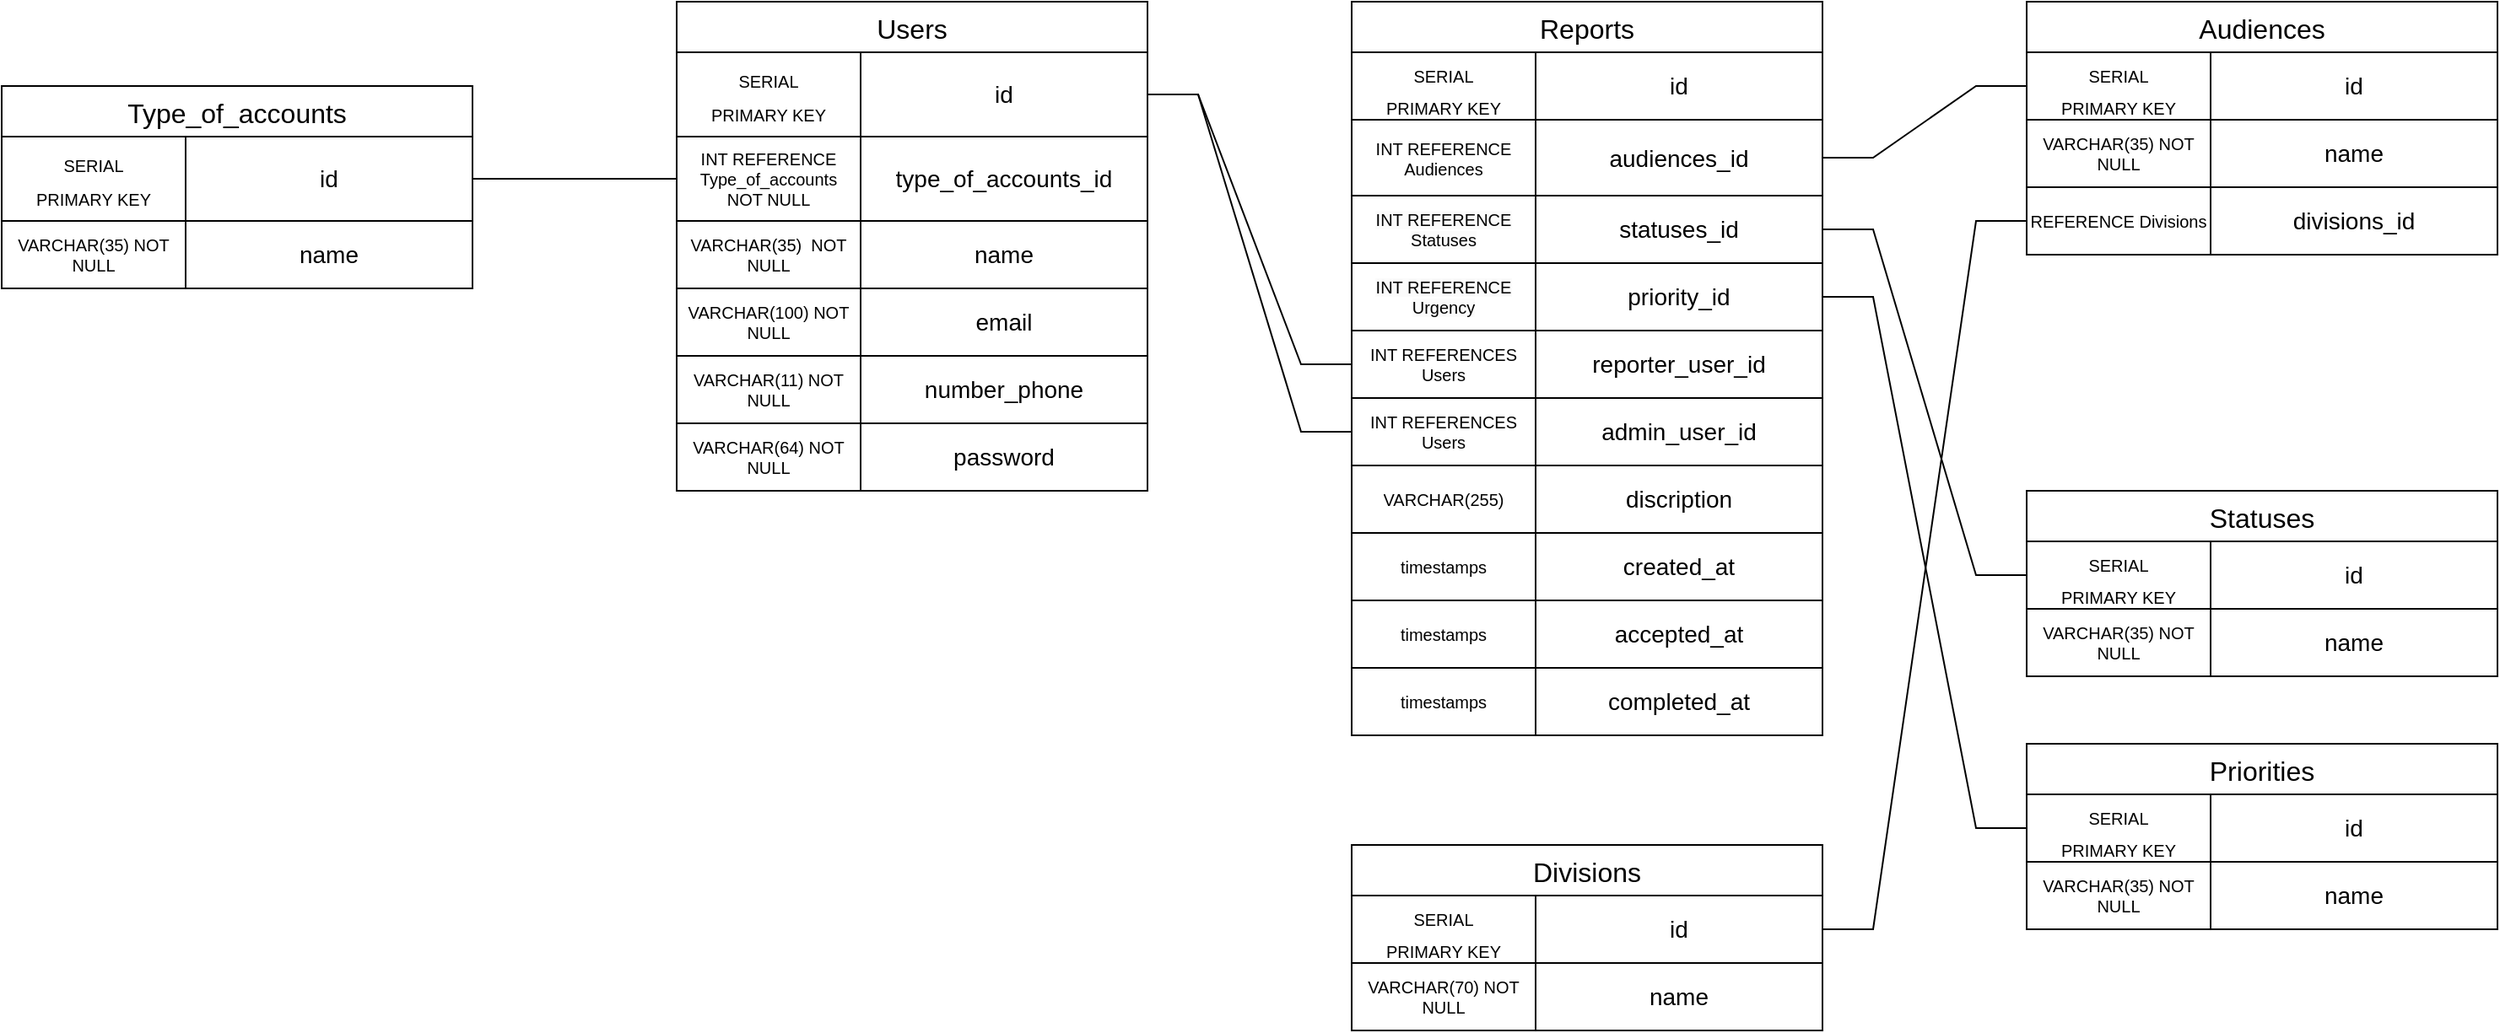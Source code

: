 <mxfile version="24.2.3" type="github">
  <diagram name="Страница — 1" id="AeDL3vrudHblcF59rY4D">
    <mxGraphModel dx="2074" dy="642" grid="1" gridSize="10" guides="1" tooltips="1" connect="1" arrows="1" fold="1" page="1" pageScale="1" pageWidth="827" pageHeight="1169" math="0" shadow="0">
      <root>
        <mxCell id="0" />
        <mxCell id="1" parent="0" />
        <mxCell id="akce31rGvGXA0X8LdyNU-5" value="Users" style="shape=table;startSize=30;container=1;collapsible=0;childLayout=tableLayout;strokeColor=default;fontSize=16;" parent="1" vertex="1">
          <mxGeometry x="-360" y="120" width="279" height="290" as="geometry" />
        </mxCell>
        <mxCell id="akce31rGvGXA0X8LdyNU-6" value="" style="shape=tableRow;horizontal=0;startSize=0;swimlaneHead=0;swimlaneBody=0;strokeColor=inherit;top=0;left=0;bottom=0;right=0;collapsible=0;dropTarget=0;fillColor=none;points=[[0,0.5],[1,0.5]];portConstraint=eastwest;fontSize=16;" parent="akce31rGvGXA0X8LdyNU-5" vertex="1">
          <mxGeometry y="30" width="279" height="50" as="geometry" />
        </mxCell>
        <mxCell id="akce31rGvGXA0X8LdyNU-7" value="&lt;font style=&quot;font-size: 10px;&quot;&gt;SERIAL&lt;/font&gt;&lt;div&gt;&lt;font style=&quot;font-size: 10px;&quot;&gt;PRIMARY KEY&lt;/font&gt;&lt;/div&gt;" style="shape=partialRectangle;html=1;whiteSpace=wrap;connectable=0;strokeColor=inherit;overflow=hidden;fillColor=none;top=0;left=0;bottom=0;right=0;pointerEvents=1;fontSize=16;verticalAlign=middle;" parent="akce31rGvGXA0X8LdyNU-6" vertex="1">
          <mxGeometry width="109" height="50" as="geometry">
            <mxRectangle width="109" height="50" as="alternateBounds" />
          </mxGeometry>
        </mxCell>
        <mxCell id="akce31rGvGXA0X8LdyNU-8" value="&lt;font style=&quot;font-size: 14px;&quot;&gt;id&lt;/font&gt;" style="shape=partialRectangle;html=1;whiteSpace=wrap;connectable=0;strokeColor=inherit;overflow=hidden;fillColor=none;top=0;left=0;bottom=0;right=0;pointerEvents=1;fontSize=14;" parent="akce31rGvGXA0X8LdyNU-6" vertex="1">
          <mxGeometry x="109" width="170" height="50" as="geometry">
            <mxRectangle width="170" height="50" as="alternateBounds" />
          </mxGeometry>
        </mxCell>
        <mxCell id="akce31rGvGXA0X8LdyNU-18" style="shape=tableRow;horizontal=0;startSize=0;swimlaneHead=0;swimlaneBody=0;strokeColor=inherit;top=0;left=0;bottom=0;right=0;collapsible=0;dropTarget=0;fillColor=none;points=[[0,0.5],[1,0.5]];portConstraint=eastwest;fontSize=16;" parent="akce31rGvGXA0X8LdyNU-5" vertex="1">
          <mxGeometry y="80" width="279" height="50" as="geometry" />
        </mxCell>
        <mxCell id="akce31rGvGXA0X8LdyNU-19" value="INT REFERENCE Type_of_accounts&lt;div&gt;NOT NULL&lt;/div&gt;" style="shape=partialRectangle;html=1;whiteSpace=wrap;connectable=0;strokeColor=inherit;overflow=hidden;fillColor=none;top=0;left=0;bottom=0;right=0;pointerEvents=1;fontSize=10;align=center;verticalAlign=middle;fontFamily=Helvetica;fontColor=default;" parent="akce31rGvGXA0X8LdyNU-18" vertex="1">
          <mxGeometry width="109" height="50" as="geometry">
            <mxRectangle width="109" height="50" as="alternateBounds" />
          </mxGeometry>
        </mxCell>
        <mxCell id="akce31rGvGXA0X8LdyNU-20" value="type_of_accounts_id" style="shape=partialRectangle;html=1;whiteSpace=wrap;connectable=0;strokeColor=inherit;overflow=hidden;fillColor=none;top=0;left=0;bottom=0;right=0;pointerEvents=1;fontSize=14;" parent="akce31rGvGXA0X8LdyNU-18" vertex="1">
          <mxGeometry x="109" width="170" height="50" as="geometry">
            <mxRectangle width="170" height="50" as="alternateBounds" />
          </mxGeometry>
        </mxCell>
        <mxCell id="akce31rGvGXA0X8LdyNU-10" value="" style="shape=tableRow;horizontal=0;startSize=0;swimlaneHead=0;swimlaneBody=0;strokeColor=inherit;top=0;left=0;bottom=0;right=0;collapsible=0;dropTarget=0;fillColor=none;points=[[0,0.5],[1,0.5]];portConstraint=eastwest;fontSize=10;" parent="akce31rGvGXA0X8LdyNU-5" vertex="1">
          <mxGeometry y="130" width="279" height="40" as="geometry" />
        </mxCell>
        <mxCell id="akce31rGvGXA0X8LdyNU-11" value="VARCHAR(35)&amp;nbsp; NOT NULL" style="shape=partialRectangle;html=1;whiteSpace=wrap;connectable=0;strokeColor=inherit;overflow=hidden;fillColor=none;top=0;left=0;bottom=0;right=0;pointerEvents=1;fontSize=10;" parent="akce31rGvGXA0X8LdyNU-10" vertex="1">
          <mxGeometry width="109" height="40" as="geometry">
            <mxRectangle width="109" height="40" as="alternateBounds" />
          </mxGeometry>
        </mxCell>
        <mxCell id="akce31rGvGXA0X8LdyNU-12" value="name" style="shape=partialRectangle;html=1;whiteSpace=wrap;connectable=0;strokeColor=inherit;overflow=hidden;fillColor=none;top=0;left=0;bottom=0;right=0;pointerEvents=1;fontSize=14;" parent="akce31rGvGXA0X8LdyNU-10" vertex="1">
          <mxGeometry x="109" width="170" height="40" as="geometry">
            <mxRectangle width="170" height="40" as="alternateBounds" />
          </mxGeometry>
        </mxCell>
        <mxCell id="akce31rGvGXA0X8LdyNU-14" value="" style="shape=tableRow;horizontal=0;startSize=0;swimlaneHead=0;swimlaneBody=0;strokeColor=inherit;top=0;left=0;bottom=0;right=0;collapsible=0;dropTarget=0;fillColor=none;points=[[0,0.5],[1,0.5]];portConstraint=eastwest;fontSize=16;" parent="akce31rGvGXA0X8LdyNU-5" vertex="1">
          <mxGeometry y="170" width="279" height="40" as="geometry" />
        </mxCell>
        <mxCell id="akce31rGvGXA0X8LdyNU-15" value="VARCHAR(100) NOT NULL" style="shape=partialRectangle;html=1;whiteSpace=wrap;connectable=0;strokeColor=inherit;overflow=hidden;fillColor=none;top=0;left=0;bottom=0;right=0;pointerEvents=1;fontSize=10;" parent="akce31rGvGXA0X8LdyNU-14" vertex="1">
          <mxGeometry width="109" height="40" as="geometry">
            <mxRectangle width="109" height="40" as="alternateBounds" />
          </mxGeometry>
        </mxCell>
        <mxCell id="akce31rGvGXA0X8LdyNU-16" value="email" style="shape=partialRectangle;html=1;whiteSpace=wrap;connectable=0;strokeColor=inherit;overflow=hidden;fillColor=none;top=0;left=0;bottom=0;right=0;pointerEvents=1;fontSize=14;" parent="akce31rGvGXA0X8LdyNU-14" vertex="1">
          <mxGeometry x="109" width="170" height="40" as="geometry">
            <mxRectangle width="170" height="40" as="alternateBounds" />
          </mxGeometry>
        </mxCell>
        <mxCell id="5ynoYh7fdQFg8z9_uukX-14" style="shape=tableRow;horizontal=0;startSize=0;swimlaneHead=0;swimlaneBody=0;strokeColor=inherit;top=0;left=0;bottom=0;right=0;collapsible=0;dropTarget=0;fillColor=none;points=[[0,0.5],[1,0.5]];portConstraint=eastwest;fontSize=16;" vertex="1" parent="akce31rGvGXA0X8LdyNU-5">
          <mxGeometry y="210" width="279" height="40" as="geometry" />
        </mxCell>
        <mxCell id="5ynoYh7fdQFg8z9_uukX-15" value="VARCHAR(11) NOT NULL" style="shape=partialRectangle;html=1;whiteSpace=wrap;connectable=0;strokeColor=inherit;overflow=hidden;fillColor=none;top=0;left=0;bottom=0;right=0;pointerEvents=1;fontSize=10;" vertex="1" parent="5ynoYh7fdQFg8z9_uukX-14">
          <mxGeometry width="109" height="40" as="geometry">
            <mxRectangle width="109" height="40" as="alternateBounds" />
          </mxGeometry>
        </mxCell>
        <mxCell id="5ynoYh7fdQFg8z9_uukX-16" value="number_phone" style="shape=partialRectangle;html=1;whiteSpace=wrap;connectable=0;strokeColor=inherit;overflow=hidden;fillColor=none;top=0;left=0;bottom=0;right=0;pointerEvents=1;fontSize=14;" vertex="1" parent="5ynoYh7fdQFg8z9_uukX-14">
          <mxGeometry x="109" width="170" height="40" as="geometry">
            <mxRectangle width="170" height="40" as="alternateBounds" />
          </mxGeometry>
        </mxCell>
        <mxCell id="akce31rGvGXA0X8LdyNU-21" style="shape=tableRow;horizontal=0;startSize=0;swimlaneHead=0;swimlaneBody=0;strokeColor=inherit;top=0;left=0;bottom=0;right=0;collapsible=0;dropTarget=0;fillColor=none;points=[[0,0.5],[1,0.5]];portConstraint=eastwest;fontSize=16;" parent="akce31rGvGXA0X8LdyNU-5" vertex="1">
          <mxGeometry y="250" width="279" height="40" as="geometry" />
        </mxCell>
        <mxCell id="akce31rGvGXA0X8LdyNU-22" value="VARCHAR(64) NOT NULL" style="shape=partialRectangle;html=1;whiteSpace=wrap;connectable=0;strokeColor=inherit;overflow=hidden;fillColor=none;top=0;left=0;bottom=0;right=0;pointerEvents=1;fontSize=10;" parent="akce31rGvGXA0X8LdyNU-21" vertex="1">
          <mxGeometry width="109" height="40" as="geometry">
            <mxRectangle width="109" height="40" as="alternateBounds" />
          </mxGeometry>
        </mxCell>
        <mxCell id="akce31rGvGXA0X8LdyNU-23" value="password" style="shape=partialRectangle;html=1;whiteSpace=wrap;connectable=0;strokeColor=inherit;overflow=hidden;fillColor=none;top=0;left=0;bottom=0;right=0;pointerEvents=1;fontSize=14;" parent="akce31rGvGXA0X8LdyNU-21" vertex="1">
          <mxGeometry x="109" width="170" height="40" as="geometry">
            <mxRectangle width="170" height="40" as="alternateBounds" />
          </mxGeometry>
        </mxCell>
        <mxCell id="akce31rGvGXA0X8LdyNU-24" value="Type_of_accounts" style="shape=table;startSize=30;container=1;collapsible=0;childLayout=tableLayout;strokeColor=default;fontSize=16;" parent="1" vertex="1">
          <mxGeometry x="-760" y="170" width="279" height="120" as="geometry" />
        </mxCell>
        <mxCell id="akce31rGvGXA0X8LdyNU-25" value="" style="shape=tableRow;horizontal=0;startSize=0;swimlaneHead=0;swimlaneBody=0;strokeColor=inherit;top=0;left=0;bottom=0;right=0;collapsible=0;dropTarget=0;fillColor=none;points=[[0,0.5],[1,0.5]];portConstraint=eastwest;fontSize=16;" parent="akce31rGvGXA0X8LdyNU-24" vertex="1">
          <mxGeometry y="30" width="279" height="50" as="geometry" />
        </mxCell>
        <mxCell id="akce31rGvGXA0X8LdyNU-26" value="&lt;font style=&quot;font-size: 10px;&quot;&gt;SERIAL&lt;/font&gt;&lt;div&gt;&lt;span style=&quot;font-size: 10px; background-color: initial;&quot;&gt;PRIMARY KEY&lt;/span&gt;&lt;/div&gt;" style="shape=partialRectangle;html=1;whiteSpace=wrap;connectable=0;strokeColor=inherit;overflow=hidden;fillColor=none;top=0;left=0;bottom=0;right=0;pointerEvents=1;fontSize=16;verticalAlign=middle;" parent="akce31rGvGXA0X8LdyNU-25" vertex="1">
          <mxGeometry width="109" height="50" as="geometry">
            <mxRectangle width="109" height="50" as="alternateBounds" />
          </mxGeometry>
        </mxCell>
        <mxCell id="akce31rGvGXA0X8LdyNU-27" value="&lt;font style=&quot;font-size: 14px;&quot;&gt;id&lt;/font&gt;" style="shape=partialRectangle;html=1;whiteSpace=wrap;connectable=0;strokeColor=inherit;overflow=hidden;fillColor=none;top=0;left=0;bottom=0;right=0;pointerEvents=1;fontSize=14;" parent="akce31rGvGXA0X8LdyNU-25" vertex="1">
          <mxGeometry x="109" width="170" height="50" as="geometry">
            <mxRectangle width="170" height="50" as="alternateBounds" />
          </mxGeometry>
        </mxCell>
        <mxCell id="akce31rGvGXA0X8LdyNU-37" style="shape=tableRow;horizontal=0;startSize=0;swimlaneHead=0;swimlaneBody=0;strokeColor=inherit;top=0;left=0;bottom=0;right=0;collapsible=0;dropTarget=0;fillColor=none;points=[[0,0.5],[1,0.5]];portConstraint=eastwest;fontSize=16;" parent="akce31rGvGXA0X8LdyNU-24" vertex="1">
          <mxGeometry y="80" width="279" height="40" as="geometry" />
        </mxCell>
        <mxCell id="akce31rGvGXA0X8LdyNU-38" value="VARCHAR(35) NOT NULL" style="shape=partialRectangle;html=1;whiteSpace=wrap;connectable=0;strokeColor=inherit;overflow=hidden;fillColor=none;top=0;left=0;bottom=0;right=0;pointerEvents=1;fontSize=10;" parent="akce31rGvGXA0X8LdyNU-37" vertex="1">
          <mxGeometry width="109" height="40" as="geometry">
            <mxRectangle width="109" height="40" as="alternateBounds" />
          </mxGeometry>
        </mxCell>
        <mxCell id="akce31rGvGXA0X8LdyNU-39" value="name" style="shape=partialRectangle;html=1;whiteSpace=wrap;connectable=0;strokeColor=inherit;overflow=hidden;fillColor=none;top=0;left=0;bottom=0;right=0;pointerEvents=1;fontSize=14;" parent="akce31rGvGXA0X8LdyNU-37" vertex="1">
          <mxGeometry x="109" width="170" height="40" as="geometry">
            <mxRectangle width="170" height="40" as="alternateBounds" />
          </mxGeometry>
        </mxCell>
        <mxCell id="akce31rGvGXA0X8LdyNU-43" value="Audiences" style="shape=table;startSize=30;container=1;collapsible=0;childLayout=tableLayout;strokeColor=default;fontSize=16;" parent="1" vertex="1">
          <mxGeometry x="440" y="120" width="279" height="150" as="geometry" />
        </mxCell>
        <mxCell id="akce31rGvGXA0X8LdyNU-44" value="" style="shape=tableRow;horizontal=0;startSize=0;swimlaneHead=0;swimlaneBody=0;strokeColor=inherit;top=0;left=0;bottom=0;right=0;collapsible=0;dropTarget=0;fillColor=none;points=[[0,0.5],[1,0.5]];portConstraint=eastwest;fontSize=16;" parent="akce31rGvGXA0X8LdyNU-43" vertex="1">
          <mxGeometry y="30" width="279" height="40" as="geometry" />
        </mxCell>
        <mxCell id="akce31rGvGXA0X8LdyNU-45" value="&lt;font style=&quot;font-size: 10px;&quot;&gt;SERIAL&lt;/font&gt;&lt;div&gt;&lt;font style=&quot;font-size: 10px;&quot;&gt;PRIMARY KEY&lt;/font&gt;&lt;/div&gt;" style="shape=partialRectangle;html=1;whiteSpace=wrap;connectable=0;strokeColor=inherit;overflow=hidden;fillColor=none;top=0;left=0;bottom=0;right=0;pointerEvents=1;fontSize=16;verticalAlign=middle;" parent="akce31rGvGXA0X8LdyNU-44" vertex="1">
          <mxGeometry width="109" height="40" as="geometry">
            <mxRectangle width="109" height="40" as="alternateBounds" />
          </mxGeometry>
        </mxCell>
        <mxCell id="akce31rGvGXA0X8LdyNU-46" value="&lt;font style=&quot;font-size: 14px;&quot;&gt;id&lt;/font&gt;" style="shape=partialRectangle;html=1;whiteSpace=wrap;connectable=0;strokeColor=inherit;overflow=hidden;fillColor=none;top=0;left=0;bottom=0;right=0;pointerEvents=1;fontSize=14;" parent="akce31rGvGXA0X8LdyNU-44" vertex="1">
          <mxGeometry x="109" width="170" height="40" as="geometry">
            <mxRectangle width="170" height="40" as="alternateBounds" />
          </mxGeometry>
        </mxCell>
        <mxCell id="akce31rGvGXA0X8LdyNU-47" style="shape=tableRow;horizontal=0;startSize=0;swimlaneHead=0;swimlaneBody=0;strokeColor=inherit;top=0;left=0;bottom=0;right=0;collapsible=0;dropTarget=0;fillColor=none;points=[[0,0.5],[1,0.5]];portConstraint=eastwest;fontSize=16;" parent="akce31rGvGXA0X8LdyNU-43" vertex="1">
          <mxGeometry y="70" width="279" height="40" as="geometry" />
        </mxCell>
        <mxCell id="akce31rGvGXA0X8LdyNU-48" value="VARCHAR(35) NOT NULL" style="shape=partialRectangle;html=1;whiteSpace=wrap;connectable=0;strokeColor=inherit;overflow=hidden;fillColor=none;top=0;left=0;bottom=0;right=0;pointerEvents=1;fontSize=10;" parent="akce31rGvGXA0X8LdyNU-47" vertex="1">
          <mxGeometry width="109" height="40" as="geometry">
            <mxRectangle width="109" height="40" as="alternateBounds" />
          </mxGeometry>
        </mxCell>
        <mxCell id="akce31rGvGXA0X8LdyNU-49" value="name" style="shape=partialRectangle;html=1;whiteSpace=wrap;connectable=0;strokeColor=inherit;overflow=hidden;fillColor=none;top=0;left=0;bottom=0;right=0;pointerEvents=1;fontSize=14;" parent="akce31rGvGXA0X8LdyNU-47" vertex="1">
          <mxGeometry x="109" width="170" height="40" as="geometry">
            <mxRectangle width="170" height="40" as="alternateBounds" />
          </mxGeometry>
        </mxCell>
        <mxCell id="5ynoYh7fdQFg8z9_uukX-34" style="shape=tableRow;horizontal=0;startSize=0;swimlaneHead=0;swimlaneBody=0;strokeColor=inherit;top=0;left=0;bottom=0;right=0;collapsible=0;dropTarget=0;fillColor=none;points=[[0,0.5],[1,0.5]];portConstraint=eastwest;fontSize=16;" vertex="1" parent="akce31rGvGXA0X8LdyNU-43">
          <mxGeometry y="110" width="279" height="40" as="geometry" />
        </mxCell>
        <mxCell id="5ynoYh7fdQFg8z9_uukX-35" value="REFERENCE Divisions" style="shape=partialRectangle;html=1;whiteSpace=wrap;connectable=0;strokeColor=inherit;overflow=hidden;fillColor=none;top=0;left=0;bottom=0;right=0;pointerEvents=1;fontSize=10;" vertex="1" parent="5ynoYh7fdQFg8z9_uukX-34">
          <mxGeometry width="109" height="40" as="geometry">
            <mxRectangle width="109" height="40" as="alternateBounds" />
          </mxGeometry>
        </mxCell>
        <mxCell id="5ynoYh7fdQFg8z9_uukX-36" value="divisions_id" style="shape=partialRectangle;html=1;whiteSpace=wrap;connectable=0;strokeColor=inherit;overflow=hidden;fillColor=none;top=0;left=0;bottom=0;right=0;pointerEvents=1;fontSize=14;" vertex="1" parent="5ynoYh7fdQFg8z9_uukX-34">
          <mxGeometry x="109" width="170" height="40" as="geometry">
            <mxRectangle width="170" height="40" as="alternateBounds" />
          </mxGeometry>
        </mxCell>
        <mxCell id="akce31rGvGXA0X8LdyNU-50" value="Statuses" style="shape=table;startSize=30;container=1;collapsible=0;childLayout=tableLayout;strokeColor=default;fontSize=16;" parent="1" vertex="1">
          <mxGeometry x="440" y="410" width="279" height="110" as="geometry" />
        </mxCell>
        <mxCell id="akce31rGvGXA0X8LdyNU-51" value="" style="shape=tableRow;horizontal=0;startSize=0;swimlaneHead=0;swimlaneBody=0;strokeColor=inherit;top=0;left=0;bottom=0;right=0;collapsible=0;dropTarget=0;fillColor=none;points=[[0,0.5],[1,0.5]];portConstraint=eastwest;fontSize=16;" parent="akce31rGvGXA0X8LdyNU-50" vertex="1">
          <mxGeometry y="30" width="279" height="40" as="geometry" />
        </mxCell>
        <mxCell id="akce31rGvGXA0X8LdyNU-52" value="&lt;font style=&quot;font-size: 10px;&quot;&gt;SERIAL&lt;/font&gt;&lt;div&gt;&lt;font style=&quot;font-size: 10px;&quot;&gt;PRIMARY KEY&lt;/font&gt;&lt;/div&gt;" style="shape=partialRectangle;html=1;whiteSpace=wrap;connectable=0;strokeColor=inherit;overflow=hidden;fillColor=none;top=0;left=0;bottom=0;right=0;pointerEvents=1;fontSize=16;verticalAlign=middle;" parent="akce31rGvGXA0X8LdyNU-51" vertex="1">
          <mxGeometry width="109" height="40" as="geometry">
            <mxRectangle width="109" height="40" as="alternateBounds" />
          </mxGeometry>
        </mxCell>
        <mxCell id="akce31rGvGXA0X8LdyNU-53" value="&lt;font style=&quot;font-size: 14px;&quot;&gt;id&lt;/font&gt;" style="shape=partialRectangle;html=1;whiteSpace=wrap;connectable=0;strokeColor=inherit;overflow=hidden;fillColor=none;top=0;left=0;bottom=0;right=0;pointerEvents=1;fontSize=14;" parent="akce31rGvGXA0X8LdyNU-51" vertex="1">
          <mxGeometry x="109" width="170" height="40" as="geometry">
            <mxRectangle width="170" height="40" as="alternateBounds" />
          </mxGeometry>
        </mxCell>
        <mxCell id="akce31rGvGXA0X8LdyNU-54" style="shape=tableRow;horizontal=0;startSize=0;swimlaneHead=0;swimlaneBody=0;strokeColor=inherit;top=0;left=0;bottom=0;right=0;collapsible=0;dropTarget=0;fillColor=none;points=[[0,0.5],[1,0.5]];portConstraint=eastwest;fontSize=16;" parent="akce31rGvGXA0X8LdyNU-50" vertex="1">
          <mxGeometry y="70" width="279" height="40" as="geometry" />
        </mxCell>
        <mxCell id="akce31rGvGXA0X8LdyNU-55" value="VARCHAR(35) NOT NULL" style="shape=partialRectangle;html=1;whiteSpace=wrap;connectable=0;strokeColor=inherit;overflow=hidden;fillColor=none;top=0;left=0;bottom=0;right=0;pointerEvents=1;fontSize=10;" parent="akce31rGvGXA0X8LdyNU-54" vertex="1">
          <mxGeometry width="109" height="40" as="geometry">
            <mxRectangle width="109" height="40" as="alternateBounds" />
          </mxGeometry>
        </mxCell>
        <mxCell id="akce31rGvGXA0X8LdyNU-56" value="name" style="shape=partialRectangle;html=1;whiteSpace=wrap;connectable=0;strokeColor=inherit;overflow=hidden;fillColor=none;top=0;left=0;bottom=0;right=0;pointerEvents=1;fontSize=14;" parent="akce31rGvGXA0X8LdyNU-54" vertex="1">
          <mxGeometry x="109" width="170" height="40" as="geometry">
            <mxRectangle width="170" height="40" as="alternateBounds" />
          </mxGeometry>
        </mxCell>
        <mxCell id="akce31rGvGXA0X8LdyNU-57" value="Priorities" style="shape=table;startSize=30;container=1;collapsible=0;childLayout=tableLayout;strokeColor=default;fontSize=16;" parent="1" vertex="1">
          <mxGeometry x="440" y="560" width="279" height="110.0" as="geometry" />
        </mxCell>
        <mxCell id="akce31rGvGXA0X8LdyNU-58" value="" style="shape=tableRow;horizontal=0;startSize=0;swimlaneHead=0;swimlaneBody=0;strokeColor=inherit;top=0;left=0;bottom=0;right=0;collapsible=0;dropTarget=0;fillColor=none;points=[[0,0.5],[1,0.5]];portConstraint=eastwest;fontSize=16;" parent="akce31rGvGXA0X8LdyNU-57" vertex="1">
          <mxGeometry y="30" width="279" height="40" as="geometry" />
        </mxCell>
        <mxCell id="akce31rGvGXA0X8LdyNU-59" value="&lt;font style=&quot;font-size: 10px;&quot;&gt;SERIAL&lt;/font&gt;&lt;div&gt;&lt;font style=&quot;font-size: 10px;&quot;&gt;PRIMARY KEY&lt;/font&gt;&lt;/div&gt;" style="shape=partialRectangle;html=1;whiteSpace=wrap;connectable=0;strokeColor=inherit;overflow=hidden;fillColor=none;top=0;left=0;bottom=0;right=0;pointerEvents=1;fontSize=16;verticalAlign=middle;" parent="akce31rGvGXA0X8LdyNU-58" vertex="1">
          <mxGeometry width="109" height="40" as="geometry">
            <mxRectangle width="109" height="40" as="alternateBounds" />
          </mxGeometry>
        </mxCell>
        <mxCell id="akce31rGvGXA0X8LdyNU-60" value="&lt;font style=&quot;font-size: 14px;&quot;&gt;id&lt;/font&gt;" style="shape=partialRectangle;html=1;whiteSpace=wrap;connectable=0;strokeColor=inherit;overflow=hidden;fillColor=none;top=0;left=0;bottom=0;right=0;pointerEvents=1;fontSize=14;" parent="akce31rGvGXA0X8LdyNU-58" vertex="1">
          <mxGeometry x="109" width="170" height="40" as="geometry">
            <mxRectangle width="170" height="40" as="alternateBounds" />
          </mxGeometry>
        </mxCell>
        <mxCell id="akce31rGvGXA0X8LdyNU-61" style="shape=tableRow;horizontal=0;startSize=0;swimlaneHead=0;swimlaneBody=0;strokeColor=inherit;top=0;left=0;bottom=0;right=0;collapsible=0;dropTarget=0;fillColor=none;points=[[0,0.5],[1,0.5]];portConstraint=eastwest;fontSize=16;" parent="akce31rGvGXA0X8LdyNU-57" vertex="1">
          <mxGeometry y="70" width="279" height="40" as="geometry" />
        </mxCell>
        <mxCell id="akce31rGvGXA0X8LdyNU-62" value="VARCHAR(35) NOT NULL" style="shape=partialRectangle;html=1;whiteSpace=wrap;connectable=0;strokeColor=inherit;overflow=hidden;fillColor=none;top=0;left=0;bottom=0;right=0;pointerEvents=1;fontSize=10;" parent="akce31rGvGXA0X8LdyNU-61" vertex="1">
          <mxGeometry width="109" height="40" as="geometry">
            <mxRectangle width="109" height="40" as="alternateBounds" />
          </mxGeometry>
        </mxCell>
        <mxCell id="akce31rGvGXA0X8LdyNU-63" value="name" style="shape=partialRectangle;html=1;whiteSpace=wrap;connectable=0;strokeColor=inherit;overflow=hidden;fillColor=none;top=0;left=0;bottom=0;right=0;pointerEvents=1;fontSize=14;" parent="akce31rGvGXA0X8LdyNU-61" vertex="1">
          <mxGeometry x="109" width="170" height="40" as="geometry">
            <mxRectangle width="170" height="40" as="alternateBounds" />
          </mxGeometry>
        </mxCell>
        <mxCell id="onning6jPnY161NSNBwZ-1" value="Reports" style="shape=table;startSize=30;container=1;collapsible=0;childLayout=tableLayout;strokeColor=default;fontSize=16;" parent="1" vertex="1">
          <mxGeometry x="40" y="120" width="279" height="435" as="geometry" />
        </mxCell>
        <mxCell id="onning6jPnY161NSNBwZ-2" value="" style="shape=tableRow;horizontal=0;startSize=0;swimlaneHead=0;swimlaneBody=0;strokeColor=inherit;top=0;left=0;bottom=0;right=0;collapsible=0;dropTarget=0;fillColor=none;points=[[0,0.5],[1,0.5]];portConstraint=eastwest;fontSize=16;" parent="onning6jPnY161NSNBwZ-1" vertex="1">
          <mxGeometry y="30" width="279" height="40" as="geometry" />
        </mxCell>
        <mxCell id="onning6jPnY161NSNBwZ-3" value="&lt;font style=&quot;font-size: 10px;&quot;&gt;SERIAL&lt;/font&gt;&lt;div&gt;&lt;font style=&quot;font-size: 10px;&quot;&gt;PRIMARY KEY&lt;/font&gt;&lt;/div&gt;" style="shape=partialRectangle;html=1;whiteSpace=wrap;connectable=0;strokeColor=inherit;overflow=hidden;fillColor=none;top=0;left=0;bottom=0;right=0;pointerEvents=1;fontSize=16;verticalAlign=middle;" parent="onning6jPnY161NSNBwZ-2" vertex="1">
          <mxGeometry width="109" height="40" as="geometry">
            <mxRectangle width="109" height="40" as="alternateBounds" />
          </mxGeometry>
        </mxCell>
        <mxCell id="onning6jPnY161NSNBwZ-4" value="&lt;font style=&quot;font-size: 14px;&quot;&gt;id&lt;/font&gt;" style="shape=partialRectangle;html=1;whiteSpace=wrap;connectable=0;strokeColor=inherit;overflow=hidden;fillColor=none;top=0;left=0;bottom=0;right=0;pointerEvents=1;fontSize=14;" parent="onning6jPnY161NSNBwZ-2" vertex="1">
          <mxGeometry x="109" width="170" height="40" as="geometry">
            <mxRectangle width="170" height="40" as="alternateBounds" />
          </mxGeometry>
        </mxCell>
        <mxCell id="onning6jPnY161NSNBwZ-5" style="shape=tableRow;horizontal=0;startSize=0;swimlaneHead=0;swimlaneBody=0;strokeColor=inherit;top=0;left=0;bottom=0;right=0;collapsible=0;dropTarget=0;fillColor=none;points=[[0,0.5],[1,0.5]];portConstraint=eastwest;fontSize=16;" parent="onning6jPnY161NSNBwZ-1" vertex="1">
          <mxGeometry y="70" width="279" height="45" as="geometry" />
        </mxCell>
        <mxCell id="onning6jPnY161NSNBwZ-6" value="INT REFERENCE Audiences" style="shape=partialRectangle;html=1;whiteSpace=wrap;connectable=0;strokeColor=inherit;overflow=hidden;fillColor=none;top=0;left=0;bottom=0;right=0;pointerEvents=1;fontSize=10;" parent="onning6jPnY161NSNBwZ-5" vertex="1">
          <mxGeometry width="109" height="45" as="geometry">
            <mxRectangle width="109" height="45" as="alternateBounds" />
          </mxGeometry>
        </mxCell>
        <mxCell id="onning6jPnY161NSNBwZ-7" value="audiences_id" style="shape=partialRectangle;html=1;whiteSpace=wrap;connectable=0;strokeColor=inherit;overflow=hidden;fillColor=none;top=0;left=0;bottom=0;right=0;pointerEvents=1;fontSize=14;" parent="onning6jPnY161NSNBwZ-5" vertex="1">
          <mxGeometry x="109" width="170" height="45" as="geometry">
            <mxRectangle width="170" height="45" as="alternateBounds" />
          </mxGeometry>
        </mxCell>
        <mxCell id="onning6jPnY161NSNBwZ-30" style="shape=tableRow;horizontal=0;startSize=0;swimlaneHead=0;swimlaneBody=0;strokeColor=inherit;top=0;left=0;bottom=0;right=0;collapsible=0;dropTarget=0;fillColor=none;points=[[0,0.5],[1,0.5]];portConstraint=eastwest;fontSize=16;" parent="onning6jPnY161NSNBwZ-1" vertex="1">
          <mxGeometry y="115" width="279" height="40" as="geometry" />
        </mxCell>
        <mxCell id="onning6jPnY161NSNBwZ-31" value="&lt;span style=&quot;color: rgb(0, 0, 0); font-family: Helvetica; font-size: 10px; font-style: normal; font-variant-ligatures: normal; font-variant-caps: normal; font-weight: 400; letter-spacing: normal; orphans: 2; text-align: center; text-indent: 0px; text-transform: none; widows: 2; word-spacing: 0px; -webkit-text-stroke-width: 0px; white-space: normal; background-color: rgb(251, 251, 251); text-decoration-thickness: initial; text-decoration-style: initial; text-decoration-color: initial; display: inline !important; float: none;&quot;&gt;INT REFERENCE Statuses&lt;/span&gt;" style="shape=partialRectangle;html=1;whiteSpace=wrap;connectable=0;strokeColor=inherit;overflow=hidden;fillColor=none;top=0;left=0;bottom=0;right=0;pointerEvents=1;fontSize=10;" parent="onning6jPnY161NSNBwZ-30" vertex="1">
          <mxGeometry width="109" height="40" as="geometry">
            <mxRectangle width="109" height="40" as="alternateBounds" />
          </mxGeometry>
        </mxCell>
        <mxCell id="onning6jPnY161NSNBwZ-32" value="statuses_id" style="shape=partialRectangle;html=1;whiteSpace=wrap;connectable=0;strokeColor=inherit;overflow=hidden;fillColor=none;top=0;left=0;bottom=0;right=0;pointerEvents=1;fontSize=14;" parent="onning6jPnY161NSNBwZ-30" vertex="1">
          <mxGeometry x="109" width="170" height="40" as="geometry">
            <mxRectangle width="170" height="40" as="alternateBounds" />
          </mxGeometry>
        </mxCell>
        <mxCell id="onning6jPnY161NSNBwZ-33" style="shape=tableRow;horizontal=0;startSize=0;swimlaneHead=0;swimlaneBody=0;strokeColor=inherit;top=0;left=0;bottom=0;right=0;collapsible=0;dropTarget=0;fillColor=none;points=[[0,0.5],[1,0.5]];portConstraint=eastwest;fontSize=16;" parent="onning6jPnY161NSNBwZ-1" vertex="1">
          <mxGeometry y="155" width="279" height="40" as="geometry" />
        </mxCell>
        <mxCell id="onning6jPnY161NSNBwZ-34" value="&lt;span style=&quot;color: rgb(0, 0, 0); font-family: Helvetica; font-size: 10px; font-style: normal; font-variant-ligatures: normal; font-variant-caps: normal; font-weight: 400; letter-spacing: normal; orphans: 2; text-align: center; text-indent: 0px; text-transform: none; widows: 2; word-spacing: 0px; -webkit-text-stroke-width: 0px; white-space: normal; background-color: rgb(251, 251, 251); text-decoration-thickness: initial; text-decoration-style: initial; text-decoration-color: initial; display: inline !important; float: none;&quot;&gt;INT REFERENCE Urgency&lt;/span&gt;" style="shape=partialRectangle;html=1;whiteSpace=wrap;connectable=0;strokeColor=inherit;overflow=hidden;fillColor=none;top=0;left=0;bottom=0;right=0;pointerEvents=1;fontSize=10;" parent="onning6jPnY161NSNBwZ-33" vertex="1">
          <mxGeometry width="109" height="40" as="geometry">
            <mxRectangle width="109" height="40" as="alternateBounds" />
          </mxGeometry>
        </mxCell>
        <mxCell id="onning6jPnY161NSNBwZ-35" value="priority_id" style="shape=partialRectangle;html=1;whiteSpace=wrap;connectable=0;strokeColor=inherit;overflow=hidden;fillColor=none;top=0;left=0;bottom=0;right=0;pointerEvents=1;fontSize=14;" parent="onning6jPnY161NSNBwZ-33" vertex="1">
          <mxGeometry x="109" width="170" height="40" as="geometry">
            <mxRectangle width="170" height="40" as="alternateBounds" />
          </mxGeometry>
        </mxCell>
        <mxCell id="OgAA6QKpl6Cus2rG0h7O-1" style="shape=tableRow;horizontal=0;startSize=0;swimlaneHead=0;swimlaneBody=0;strokeColor=inherit;top=0;left=0;bottom=0;right=0;collapsible=0;dropTarget=0;fillColor=none;points=[[0,0.5],[1,0.5]];portConstraint=eastwest;fontSize=16;" parent="onning6jPnY161NSNBwZ-1" vertex="1">
          <mxGeometry y="195" width="279" height="40" as="geometry" />
        </mxCell>
        <mxCell id="OgAA6QKpl6Cus2rG0h7O-2" value="INT REFERENCES Users" style="shape=partialRectangle;html=1;whiteSpace=wrap;connectable=0;strokeColor=inherit;overflow=hidden;fillColor=none;top=0;left=0;bottom=0;right=0;pointerEvents=1;fontSize=10;" parent="OgAA6QKpl6Cus2rG0h7O-1" vertex="1">
          <mxGeometry width="109" height="40" as="geometry">
            <mxRectangle width="109" height="40" as="alternateBounds" />
          </mxGeometry>
        </mxCell>
        <mxCell id="OgAA6QKpl6Cus2rG0h7O-3" value="reporter_user_id" style="shape=partialRectangle;html=1;whiteSpace=wrap;connectable=0;strokeColor=inherit;overflow=hidden;fillColor=none;top=0;left=0;bottom=0;right=0;pointerEvents=1;fontSize=14;" parent="OgAA6QKpl6Cus2rG0h7O-1" vertex="1">
          <mxGeometry x="109" width="170" height="40" as="geometry">
            <mxRectangle width="170" height="40" as="alternateBounds" />
          </mxGeometry>
        </mxCell>
        <mxCell id="OgAA6QKpl6Cus2rG0h7O-4" style="shape=tableRow;horizontal=0;startSize=0;swimlaneHead=0;swimlaneBody=0;strokeColor=inherit;top=0;left=0;bottom=0;right=0;collapsible=0;dropTarget=0;fillColor=none;points=[[0,0.5],[1,0.5]];portConstraint=eastwest;fontSize=16;" parent="onning6jPnY161NSNBwZ-1" vertex="1">
          <mxGeometry y="235" width="279" height="40" as="geometry" />
        </mxCell>
        <mxCell id="OgAA6QKpl6Cus2rG0h7O-5" value="INT REFERENCES Users" style="shape=partialRectangle;html=1;whiteSpace=wrap;connectable=0;strokeColor=inherit;overflow=hidden;fillColor=none;top=0;left=0;bottom=0;right=0;pointerEvents=1;fontSize=10;" parent="OgAA6QKpl6Cus2rG0h7O-4" vertex="1">
          <mxGeometry width="109" height="40" as="geometry">
            <mxRectangle width="109" height="40" as="alternateBounds" />
          </mxGeometry>
        </mxCell>
        <mxCell id="OgAA6QKpl6Cus2rG0h7O-6" value="admin_user_id" style="shape=partialRectangle;html=1;whiteSpace=wrap;connectable=0;strokeColor=inherit;overflow=hidden;fillColor=none;top=0;left=0;bottom=0;right=0;pointerEvents=1;fontSize=14;" parent="OgAA6QKpl6Cus2rG0h7O-4" vertex="1">
          <mxGeometry x="109" width="170" height="40" as="geometry">
            <mxRectangle width="170" height="40" as="alternateBounds" />
          </mxGeometry>
        </mxCell>
        <mxCell id="onning6jPnY161NSNBwZ-36" style="shape=tableRow;horizontal=0;startSize=0;swimlaneHead=0;swimlaneBody=0;strokeColor=inherit;top=0;left=0;bottom=0;right=0;collapsible=0;dropTarget=0;fillColor=none;points=[[0,0.5],[1,0.5]];portConstraint=eastwest;fontSize=16;" parent="onning6jPnY161NSNBwZ-1" vertex="1">
          <mxGeometry y="275" width="279" height="40" as="geometry" />
        </mxCell>
        <mxCell id="onning6jPnY161NSNBwZ-37" value="VARCHAR(255)" style="shape=partialRectangle;html=1;whiteSpace=wrap;connectable=0;strokeColor=inherit;overflow=hidden;fillColor=none;top=0;left=0;bottom=0;right=0;pointerEvents=1;fontSize=10;" parent="onning6jPnY161NSNBwZ-36" vertex="1">
          <mxGeometry width="109" height="40" as="geometry">
            <mxRectangle width="109" height="40" as="alternateBounds" />
          </mxGeometry>
        </mxCell>
        <mxCell id="onning6jPnY161NSNBwZ-38" value="discription" style="shape=partialRectangle;html=1;whiteSpace=wrap;connectable=0;strokeColor=inherit;overflow=hidden;fillColor=none;top=0;left=0;bottom=0;right=0;pointerEvents=1;fontSize=14;" parent="onning6jPnY161NSNBwZ-36" vertex="1">
          <mxGeometry x="109" width="170" height="40" as="geometry">
            <mxRectangle width="170" height="40" as="alternateBounds" />
          </mxGeometry>
        </mxCell>
        <mxCell id="OgAA6QKpl6Cus2rG0h7O-7" style="shape=tableRow;horizontal=0;startSize=0;swimlaneHead=0;swimlaneBody=0;strokeColor=inherit;top=0;left=0;bottom=0;right=0;collapsible=0;dropTarget=0;fillColor=none;points=[[0,0.5],[1,0.5]];portConstraint=eastwest;fontSize=16;" parent="onning6jPnY161NSNBwZ-1" vertex="1">
          <mxGeometry y="315" width="279" height="40" as="geometry" />
        </mxCell>
        <mxCell id="OgAA6QKpl6Cus2rG0h7O-8" value="timestamps" style="shape=partialRectangle;html=1;whiteSpace=wrap;connectable=0;strokeColor=inherit;overflow=hidden;fillColor=none;top=0;left=0;bottom=0;right=0;pointerEvents=1;fontSize=10;" parent="OgAA6QKpl6Cus2rG0h7O-7" vertex="1">
          <mxGeometry width="109" height="40" as="geometry">
            <mxRectangle width="109" height="40" as="alternateBounds" />
          </mxGeometry>
        </mxCell>
        <mxCell id="OgAA6QKpl6Cus2rG0h7O-9" value="created_at" style="shape=partialRectangle;html=1;whiteSpace=wrap;connectable=0;strokeColor=inherit;overflow=hidden;fillColor=none;top=0;left=0;bottom=0;right=0;pointerEvents=1;fontSize=14;" parent="OgAA6QKpl6Cus2rG0h7O-7" vertex="1">
          <mxGeometry x="109" width="170" height="40" as="geometry">
            <mxRectangle width="170" height="40" as="alternateBounds" />
          </mxGeometry>
        </mxCell>
        <mxCell id="OgAA6QKpl6Cus2rG0h7O-10" style="shape=tableRow;horizontal=0;startSize=0;swimlaneHead=0;swimlaneBody=0;strokeColor=inherit;top=0;left=0;bottom=0;right=0;collapsible=0;dropTarget=0;fillColor=none;points=[[0,0.5],[1,0.5]];portConstraint=eastwest;fontSize=16;" parent="onning6jPnY161NSNBwZ-1" vertex="1">
          <mxGeometry y="355" width="279" height="40" as="geometry" />
        </mxCell>
        <mxCell id="OgAA6QKpl6Cus2rG0h7O-11" value="timestamps" style="shape=partialRectangle;html=1;whiteSpace=wrap;connectable=0;strokeColor=inherit;overflow=hidden;fillColor=none;top=0;left=0;bottom=0;right=0;pointerEvents=1;fontSize=10;" parent="OgAA6QKpl6Cus2rG0h7O-10" vertex="1">
          <mxGeometry width="109" height="40" as="geometry">
            <mxRectangle width="109" height="40" as="alternateBounds" />
          </mxGeometry>
        </mxCell>
        <mxCell id="OgAA6QKpl6Cus2rG0h7O-12" value="accepted_at" style="shape=partialRectangle;html=1;whiteSpace=wrap;connectable=0;strokeColor=inherit;overflow=hidden;fillColor=none;top=0;left=0;bottom=0;right=0;pointerEvents=1;fontSize=14;" parent="OgAA6QKpl6Cus2rG0h7O-10" vertex="1">
          <mxGeometry x="109" width="170" height="40" as="geometry">
            <mxRectangle width="170" height="40" as="alternateBounds" />
          </mxGeometry>
        </mxCell>
        <mxCell id="5ynoYh7fdQFg8z9_uukX-1" style="shape=tableRow;horizontal=0;startSize=0;swimlaneHead=0;swimlaneBody=0;strokeColor=inherit;top=0;left=0;bottom=0;right=0;collapsible=0;dropTarget=0;fillColor=none;points=[[0,0.5],[1,0.5]];portConstraint=eastwest;fontSize=16;" vertex="1" parent="onning6jPnY161NSNBwZ-1">
          <mxGeometry y="395" width="279" height="40" as="geometry" />
        </mxCell>
        <mxCell id="5ynoYh7fdQFg8z9_uukX-2" value="timestamps" style="shape=partialRectangle;html=1;whiteSpace=wrap;connectable=0;strokeColor=inherit;overflow=hidden;fillColor=none;top=0;left=0;bottom=0;right=0;pointerEvents=1;fontSize=10;" vertex="1" parent="5ynoYh7fdQFg8z9_uukX-1">
          <mxGeometry width="109" height="40" as="geometry">
            <mxRectangle width="109" height="40" as="alternateBounds" />
          </mxGeometry>
        </mxCell>
        <mxCell id="5ynoYh7fdQFg8z9_uukX-3" value="completed_at" style="shape=partialRectangle;html=1;whiteSpace=wrap;connectable=0;strokeColor=inherit;overflow=hidden;fillColor=none;top=0;left=0;bottom=0;right=0;pointerEvents=1;fontSize=14;" vertex="1" parent="5ynoYh7fdQFg8z9_uukX-1">
          <mxGeometry x="109" width="170" height="40" as="geometry">
            <mxRectangle width="170" height="40" as="alternateBounds" />
          </mxGeometry>
        </mxCell>
        <mxCell id="5ynoYh7fdQFg8z9_uukX-6" value="" style="endArrow=none;html=1;rounded=0;exitX=1;exitY=0.5;exitDx=0;exitDy=0;edgeStyle=entityRelationEdgeStyle;" edge="1" parent="1" source="akce31rGvGXA0X8LdyNU-6" target="OgAA6QKpl6Cus2rG0h7O-1">
          <mxGeometry width="50" height="50" relative="1" as="geometry">
            <mxPoint x="-90" y="430" as="sourcePoint" />
            <mxPoint x="-40" y="380" as="targetPoint" />
          </mxGeometry>
        </mxCell>
        <mxCell id="5ynoYh7fdQFg8z9_uukX-7" value="" style="endArrow=none;html=1;rounded=0;edgeStyle=entityRelationEdgeStyle;" edge="1" parent="1" source="akce31rGvGXA0X8LdyNU-6" target="OgAA6QKpl6Cus2rG0h7O-4">
          <mxGeometry width="50" height="50" relative="1" as="geometry">
            <mxPoint x="-91" y="175" as="sourcePoint" />
            <mxPoint x="100" y="475" as="targetPoint" />
          </mxGeometry>
        </mxCell>
        <mxCell id="5ynoYh7fdQFg8z9_uukX-8" value="" style="endArrow=none;html=1;rounded=0;edgeStyle=entityRelationEdgeStyle;" edge="1" parent="1" source="onning6jPnY161NSNBwZ-5" target="akce31rGvGXA0X8LdyNU-44">
          <mxGeometry width="50" height="50" relative="1" as="geometry">
            <mxPoint x="339" y="360" as="sourcePoint" />
            <mxPoint x="480" y="650" as="targetPoint" />
          </mxGeometry>
        </mxCell>
        <mxCell id="5ynoYh7fdQFg8z9_uukX-11" value="" style="endArrow=none;html=1;rounded=0;edgeStyle=entityRelationEdgeStyle;" edge="1" parent="1" source="onning6jPnY161NSNBwZ-30" target="akce31rGvGXA0X8LdyNU-51">
          <mxGeometry width="50" height="50" relative="1" as="geometry">
            <mxPoint x="329" y="223" as="sourcePoint" />
            <mxPoint x="490" y="260" as="targetPoint" />
          </mxGeometry>
        </mxCell>
        <mxCell id="5ynoYh7fdQFg8z9_uukX-12" value="" style="endArrow=none;html=1;rounded=0;edgeStyle=entityRelationEdgeStyle;" edge="1" parent="1" source="onning6jPnY161NSNBwZ-33" target="akce31rGvGXA0X8LdyNU-58">
          <mxGeometry width="50" height="50" relative="1" as="geometry">
            <mxPoint x="339" y="233" as="sourcePoint" />
            <mxPoint x="500" y="270" as="targetPoint" />
          </mxGeometry>
        </mxCell>
        <mxCell id="5ynoYh7fdQFg8z9_uukX-13" value="" style="endArrow=none;html=1;rounded=0;edgeStyle=entityRelationEdgeStyle;" edge="1" parent="1" source="akce31rGvGXA0X8LdyNU-25" target="akce31rGvGXA0X8LdyNU-18">
          <mxGeometry width="50" height="50" relative="1" as="geometry">
            <mxPoint x="-500" y="433" as="sourcePoint" />
            <mxPoint x="-339" y="470" as="targetPoint" />
          </mxGeometry>
        </mxCell>
        <mxCell id="5ynoYh7fdQFg8z9_uukX-27" value="Divisions" style="shape=table;startSize=30;container=1;collapsible=0;childLayout=tableLayout;strokeColor=default;fontSize=16;" vertex="1" parent="1">
          <mxGeometry x="40" y="620" width="279" height="110" as="geometry" />
        </mxCell>
        <mxCell id="5ynoYh7fdQFg8z9_uukX-28" value="" style="shape=tableRow;horizontal=0;startSize=0;swimlaneHead=0;swimlaneBody=0;strokeColor=inherit;top=0;left=0;bottom=0;right=0;collapsible=0;dropTarget=0;fillColor=none;points=[[0,0.5],[1,0.5]];portConstraint=eastwest;fontSize=16;" vertex="1" parent="5ynoYh7fdQFg8z9_uukX-27">
          <mxGeometry y="30" width="279" height="40" as="geometry" />
        </mxCell>
        <mxCell id="5ynoYh7fdQFg8z9_uukX-29" value="&lt;font style=&quot;font-size: 10px;&quot;&gt;SERIAL&lt;/font&gt;&lt;div&gt;&lt;font style=&quot;font-size: 10px;&quot;&gt;PRIMARY KEY&lt;/font&gt;&lt;/div&gt;" style="shape=partialRectangle;html=1;whiteSpace=wrap;connectable=0;strokeColor=inherit;overflow=hidden;fillColor=none;top=0;left=0;bottom=0;right=0;pointerEvents=1;fontSize=16;verticalAlign=middle;" vertex="1" parent="5ynoYh7fdQFg8z9_uukX-28">
          <mxGeometry width="109" height="40" as="geometry">
            <mxRectangle width="109" height="40" as="alternateBounds" />
          </mxGeometry>
        </mxCell>
        <mxCell id="5ynoYh7fdQFg8z9_uukX-30" value="&lt;font style=&quot;font-size: 14px;&quot;&gt;id&lt;/font&gt;" style="shape=partialRectangle;html=1;whiteSpace=wrap;connectable=0;strokeColor=inherit;overflow=hidden;fillColor=none;top=0;left=0;bottom=0;right=0;pointerEvents=1;fontSize=14;" vertex="1" parent="5ynoYh7fdQFg8z9_uukX-28">
          <mxGeometry x="109" width="170" height="40" as="geometry">
            <mxRectangle width="170" height="40" as="alternateBounds" />
          </mxGeometry>
        </mxCell>
        <mxCell id="5ynoYh7fdQFg8z9_uukX-31" style="shape=tableRow;horizontal=0;startSize=0;swimlaneHead=0;swimlaneBody=0;strokeColor=inherit;top=0;left=0;bottom=0;right=0;collapsible=0;dropTarget=0;fillColor=none;points=[[0,0.5],[1,0.5]];portConstraint=eastwest;fontSize=16;" vertex="1" parent="5ynoYh7fdQFg8z9_uukX-27">
          <mxGeometry y="70" width="279" height="40" as="geometry" />
        </mxCell>
        <mxCell id="5ynoYh7fdQFg8z9_uukX-32" value="VARCHAR(70) NOT NULL" style="shape=partialRectangle;html=1;whiteSpace=wrap;connectable=0;strokeColor=inherit;overflow=hidden;fillColor=none;top=0;left=0;bottom=0;right=0;pointerEvents=1;fontSize=10;" vertex="1" parent="5ynoYh7fdQFg8z9_uukX-31">
          <mxGeometry width="109" height="40" as="geometry">
            <mxRectangle width="109" height="40" as="alternateBounds" />
          </mxGeometry>
        </mxCell>
        <mxCell id="5ynoYh7fdQFg8z9_uukX-33" value="name" style="shape=partialRectangle;html=1;whiteSpace=wrap;connectable=0;strokeColor=inherit;overflow=hidden;fillColor=none;top=0;left=0;bottom=0;right=0;pointerEvents=1;fontSize=14;" vertex="1" parent="5ynoYh7fdQFg8z9_uukX-31">
          <mxGeometry x="109" width="170" height="40" as="geometry">
            <mxRectangle width="170" height="40" as="alternateBounds" />
          </mxGeometry>
        </mxCell>
        <mxCell id="5ynoYh7fdQFg8z9_uukX-37" value="" style="endArrow=none;html=1;rounded=0;edgeStyle=entityRelationEdgeStyle;" edge="1" parent="1" source="5ynoYh7fdQFg8z9_uukX-34" target="5ynoYh7fdQFg8z9_uukX-28">
          <mxGeometry width="50" height="50" relative="1" as="geometry">
            <mxPoint x="329" y="223" as="sourcePoint" />
            <mxPoint x="450" y="180" as="targetPoint" />
          </mxGeometry>
        </mxCell>
      </root>
    </mxGraphModel>
  </diagram>
</mxfile>
